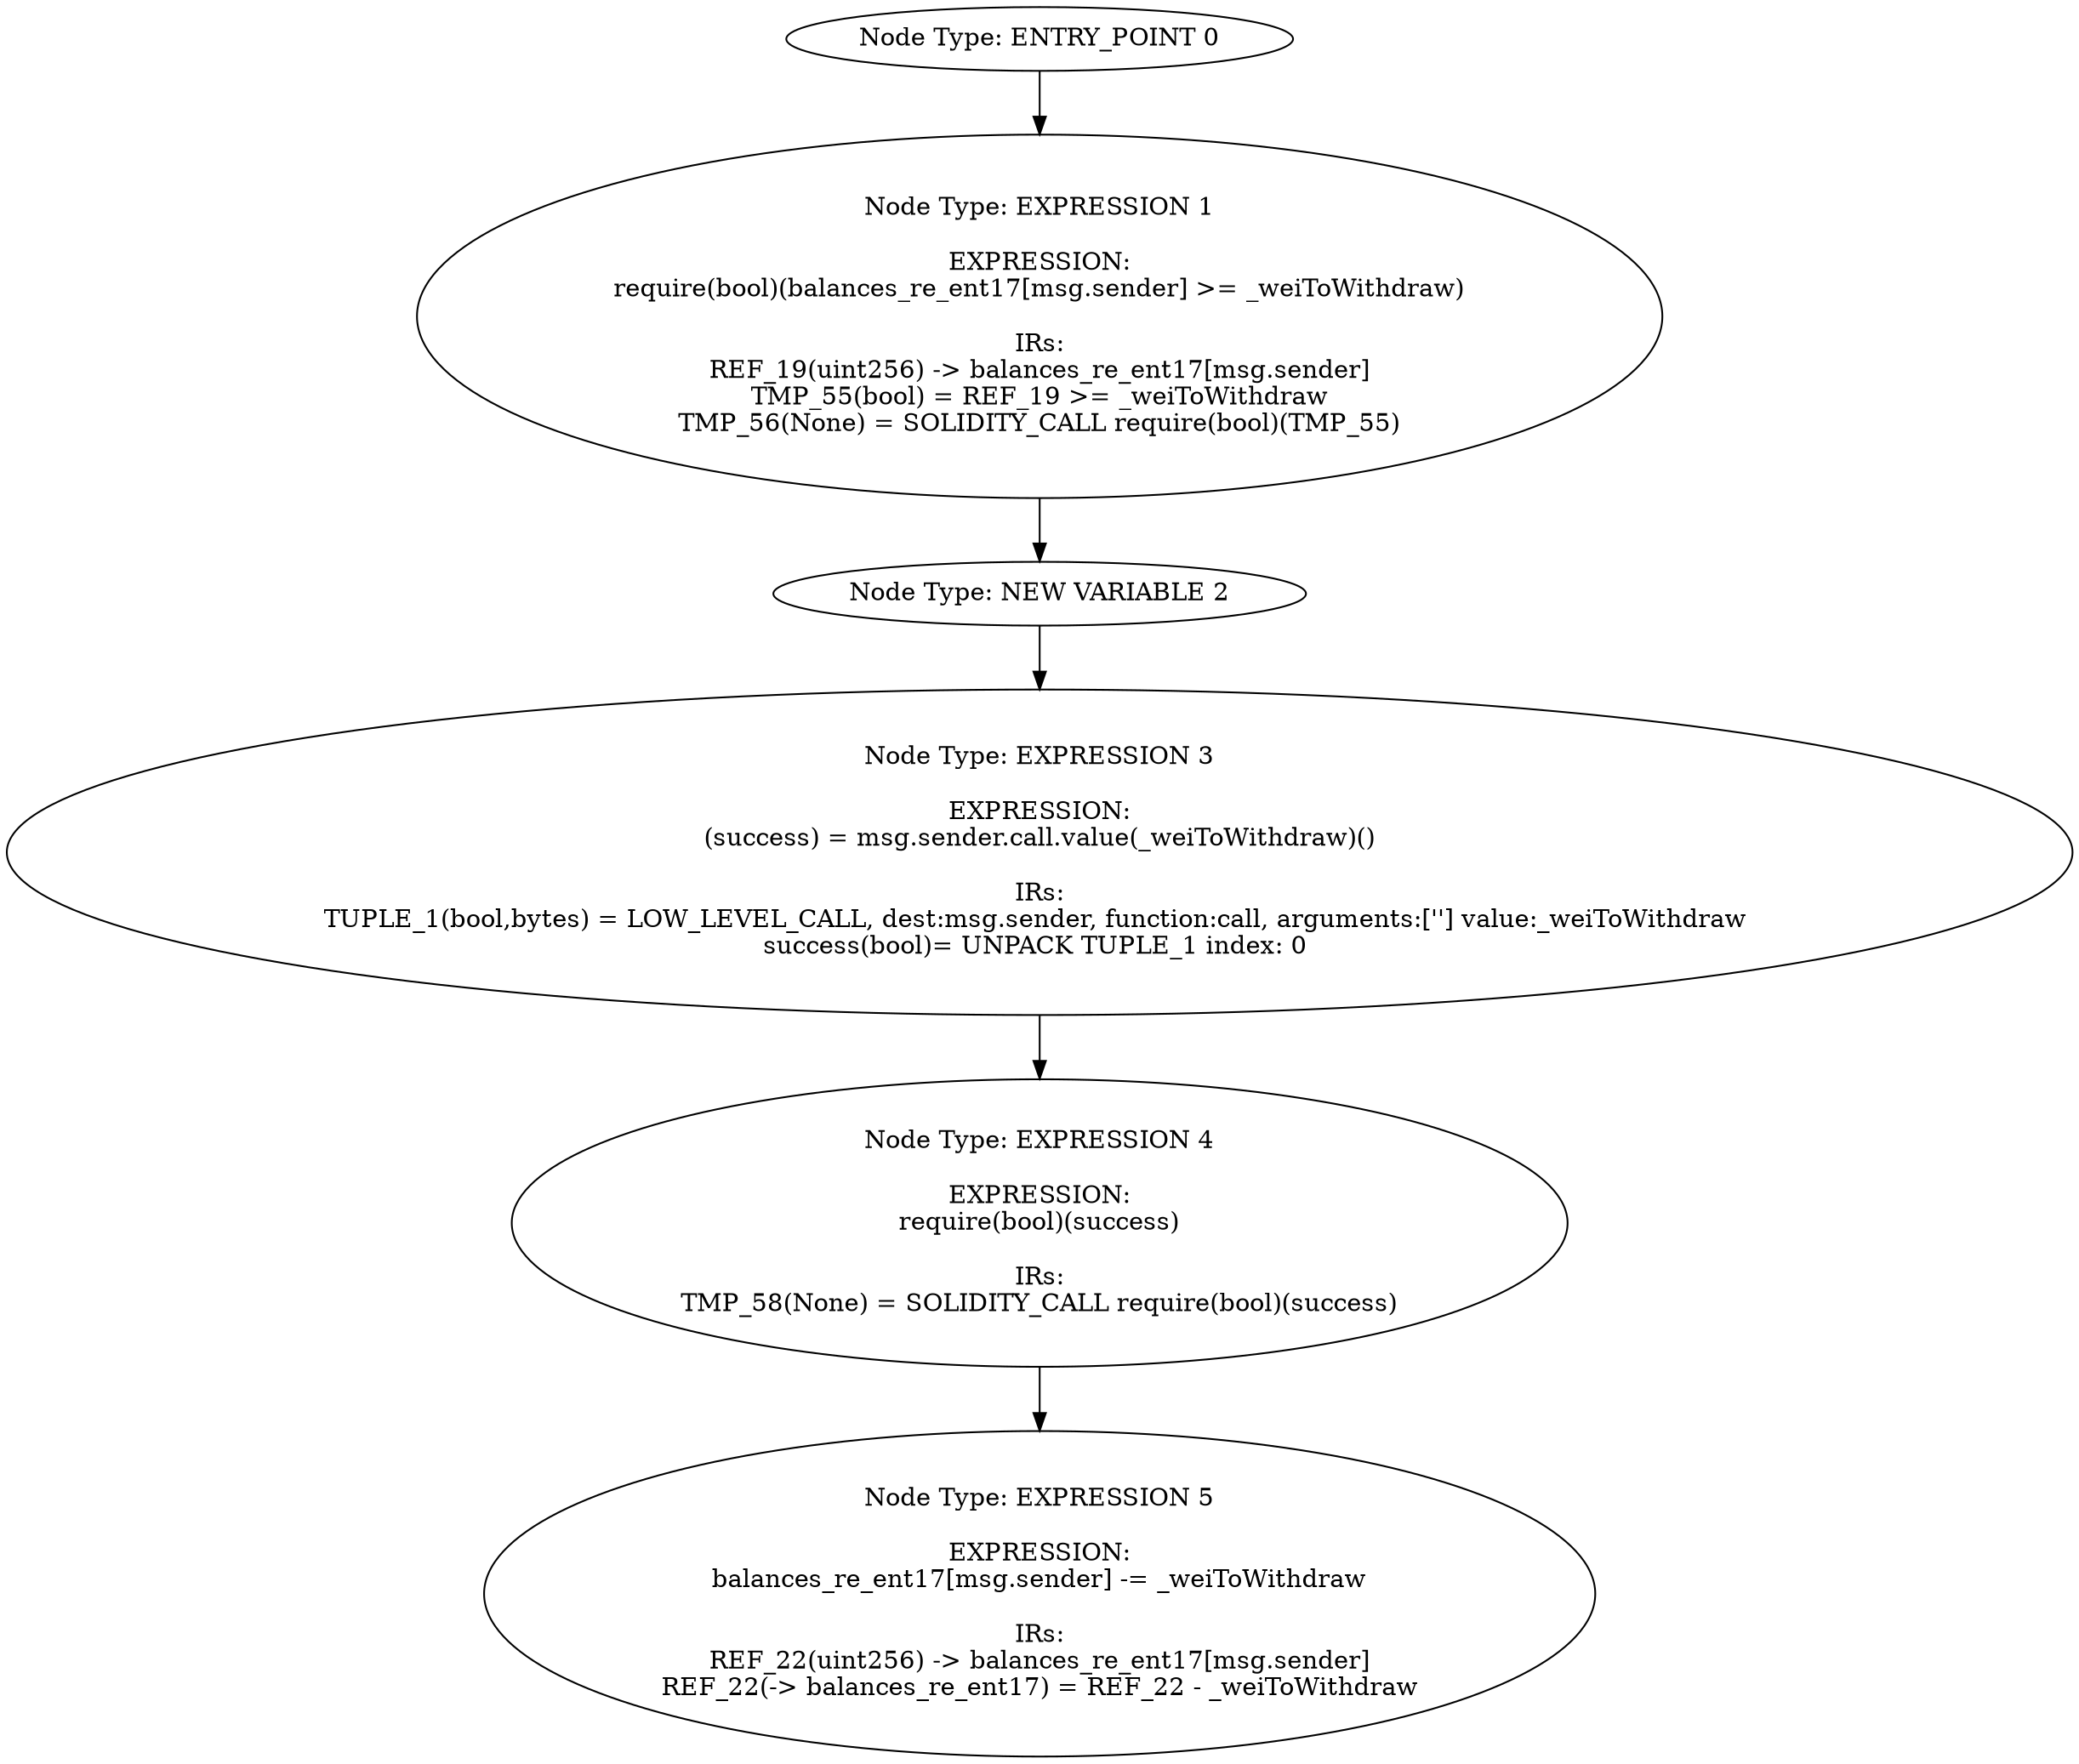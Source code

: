 digraph{
0[label="Node Type: ENTRY_POINT 0
"];
0->1;
1[label="Node Type: EXPRESSION 1

EXPRESSION:
require(bool)(balances_re_ent17[msg.sender] >= _weiToWithdraw)

IRs:
REF_19(uint256) -> balances_re_ent17[msg.sender]
TMP_55(bool) = REF_19 >= _weiToWithdraw
TMP_56(None) = SOLIDITY_CALL require(bool)(TMP_55)"];
1->2;
2[label="Node Type: NEW VARIABLE 2
"];
2->3;
3[label="Node Type: EXPRESSION 3

EXPRESSION:
(success) = msg.sender.call.value(_weiToWithdraw)()

IRs:
TUPLE_1(bool,bytes) = LOW_LEVEL_CALL, dest:msg.sender, function:call, arguments:[''] value:_weiToWithdraw 
success(bool)= UNPACK TUPLE_1 index: 0 "];
3->4;
4[label="Node Type: EXPRESSION 4

EXPRESSION:
require(bool)(success)

IRs:
TMP_58(None) = SOLIDITY_CALL require(bool)(success)"];
4->5;
5[label="Node Type: EXPRESSION 5

EXPRESSION:
balances_re_ent17[msg.sender] -= _weiToWithdraw

IRs:
REF_22(uint256) -> balances_re_ent17[msg.sender]
REF_22(-> balances_re_ent17) = REF_22 - _weiToWithdraw"];
}
